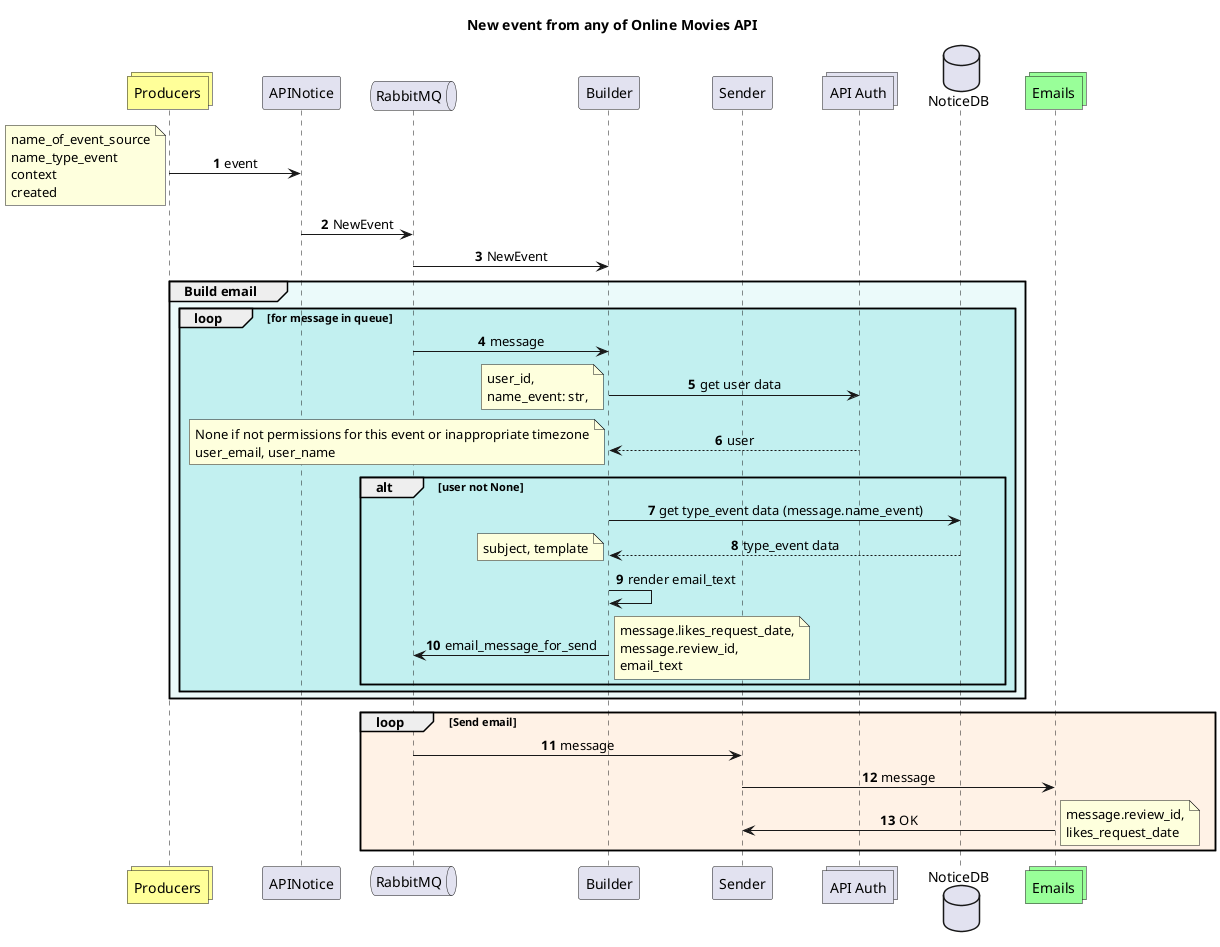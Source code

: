 @startuml
autonumber
skinparam sequence {
	ParticipantPadding 20
	MessageAlign center
}

title New event from any of Online Movies API

collections Producers as api_p order 1 #FFFF99
participant APINotice as api_n order 3
queue RabbitMQ as q order 7
participant Builder as b order 10
participant Sender as s order 15
collections "API Auth" as api_a order 20
database NoticeDB as db order 30
collections Emails as em order 40 #99FF99

api_p -> api_n: event
note left
name_of_event_source
name_type_event
context
created
end note
api_n -> q: NewEvent
q -> b: NewEvent

group #ebfafa Build email
loop #c2f0f0 for message in queue
q -> b: message
b -> api_a: get user data
note left
user_id,
name_event: str,
end note
return user
note left
None if not permissions for this event or inappropriate timezone
user_email, user_name
end note
alt #c2f0f0 user not None
b -> db: get type_event data (message.name_event)
return type_event data
note left
subject, template
end note
b -> b: render email_text
b -> q: email_message_for_send
note right
message.likes_request_date,
message.review_id,
email_text
end note
end alt
end loop
end group

loop #fff2e6 Send email
q -> s: message
s -> em: message
em -> s: OK
note right
message.review_id,
likes_request_date
end note
end loop

@enduml